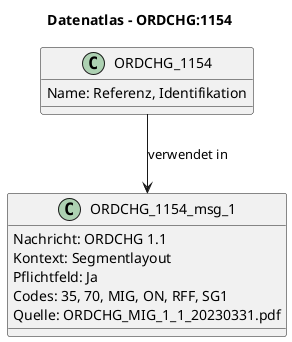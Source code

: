 @startuml
title Datenatlas – ORDCHG:1154
class ORDCHG_1154 {
  Name: Referenz, Identifikation
}
class ORDCHG_1154_msg_1 {
  Nachricht: ORDCHG 1.1
  Kontext: Segmentlayout
  Pflichtfeld: Ja
  Codes: 35, 70, MIG, ON, RFF, SG1
  Quelle: ORDCHG_MIG_1_1_20230331.pdf
}
ORDCHG_1154 --> ORDCHG_1154_msg_1 : verwendet in
@enduml